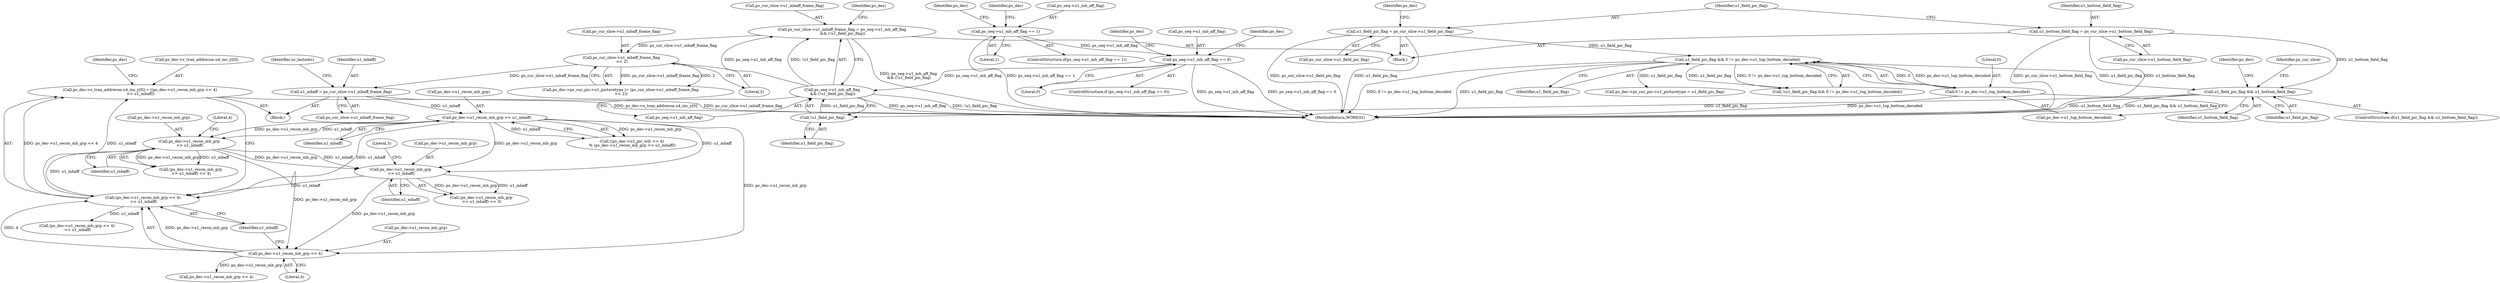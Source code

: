 digraph "0_Android_0b23c81c3dd9ec38f7e6806a3955fed1925541a0_3@pointer" {
"1001864" [label="(Call,ps_dec->s_tran_addrecon.u4_inc_y[0] = ((ps_dec->u1_recon_mb_grp << 4)\n >> u1_mbaff))"];
"1001872" [label="(Call,(ps_dec->u1_recon_mb_grp << 4)\n >> u1_mbaff)"];
"1001873" [label="(Call,ps_dec->u1_recon_mb_grp << 4)"];
"1001761" [label="(Call,ps_dec->u1_recon_mb_grp >> u1_mbaff)"];
"1001747" [label="(Call,u1_mbaff = ps_cur_slice->u1_mbaff_frame_flag)"];
"1001364" [label="(Call,ps_cur_slice->u1_mbaff_frame_flag\n << 2)"];
"1001348" [label="(Call,ps_cur_slice->u1_mbaff_frame_flag = ps_seq->u1_mb_aff_flag\n && (!u1_field_pic_flag))"];
"1001352" [label="(Call,ps_seq->u1_mb_aff_flag\n && (!u1_field_pic_flag))"];
"1000312" [label="(Call,ps_seq->u1_mb_aff_flag == 0)"];
"1000284" [label="(Call,ps_seq->u1_mb_aff_flag == 1)"];
"1001356" [label="(Call,!u1_field_pic_flag)"];
"1001245" [label="(Call,u1_field_pic_flag && u1_bottom_field_flag)"];
"1000814" [label="(Call,u1_field_pic_flag && 0 != ps_dec->u1_top_bottom_decoded)"];
"1000181" [label="(Call,u1_field_pic_flag = ps_cur_slice->u1_field_pic_flag)"];
"1000816" [label="(Call,0 != ps_dec->u1_top_bottom_decoded)"];
"1000175" [label="(Call,u1_bottom_field_flag = ps_cur_slice->u1_bottom_field_flag)"];
"1001790" [label="(Call,ps_dec->u1_recon_mb_grp\n >> u1_mbaff)"];
"1001775" [label="(Call,ps_dec->u1_recon_mb_grp\n >> u1_mbaff)"];
"1001874" [label="(Call,ps_dec->u1_recon_mb_grp)"];
"1001255" [label="(Identifier,ps_dec)"];
"1000288" [label="(Literal,1)"];
"1001865" [label="(Call,ps_dec->s_tran_addrecon.u4_inc_y[0])"];
"1000814" [label="(Call,u1_field_pic_flag && 0 != ps_dec->u1_top_bottom_decoded)"];
"1001888" [label="(Call,ps_dec->u1_recon_mb_grp << 4)"];
"1000191" [label="(Identifier,ps_dec)"];
"1001755" [label="(Call,((ps_dec->u2_pic_wd) >> 4)\n % (ps_dec->u1_recon_mb_grp >> u1_mbaff))"];
"1000311" [label="(ControlStructure,if (ps_seq->u1_mb_aff_flag == 0))"];
"1001364" [label="(Call,ps_cur_slice->u1_mbaff_frame_flag\n << 2)"];
"1001368" [label="(Literal,2)"];
"1000816" [label="(Call,0 != ps_dec->u1_top_bottom_decoded)"];
"1001154" [label="(Call,ps_dec->ps_cur_pic->u1_picturetype = u1_field_pic_flag)"];
"1000175" [label="(Call,u1_bottom_field_flag = ps_cur_slice->u1_bottom_field_flag)"];
"1000320" [label="(Identifier,ps_dec)"];
"1001873" [label="(Call,ps_dec->u1_recon_mb_grp << 4)"];
"1000813" [label="(Call,!(u1_field_pic_flag && 0 != ps_dec->u1_top_bottom_decoded))"];
"1001883" [label="(Identifier,ps_dec)"];
"1001765" [label="(Identifier,u1_mbaff)"];
"1001872" [label="(Call,(ps_dec->u1_recon_mb_grp << 4)\n >> u1_mbaff)"];
"1000177" [label="(Call,ps_cur_slice->u1_bottom_field_flag)"];
"1001348" [label="(Call,ps_cur_slice->u1_mbaff_frame_flag = ps_seq->u1_mb_aff_flag\n && (!u1_field_pic_flag))"];
"1000176" [label="(Identifier,u1_bottom_field_flag)"];
"1001794" [label="(Identifier,u1_mbaff)"];
"1001761" [label="(Call,ps_dec->u1_recon_mb_grp >> u1_mbaff)"];
"1001747" [label="(Call,u1_mbaff = ps_cur_slice->u1_mbaff_frame_flag)"];
"1001358" [label="(Call,ps_dec->ps_cur_pic->u1_picturetype |= (ps_cur_slice->u1_mbaff_frame_flag\n << 2))"];
"1000818" [label="(Call,ps_dec->u1_top_bottom_decoded)"];
"1001779" [label="(Identifier,u1_mbaff)"];
"1001780" [label="(Literal,4)"];
"1000292" [label="(Identifier,ps_dec)"];
"1002159" [label="(MethodReturn,WORD32)"];
"1000283" [label="(ControlStructure,if(ps_seq->u1_mb_aff_flag == 1))"];
"1001365" [label="(Call,ps_cur_slice->u1_mbaff_frame_flag)"];
"1001790" [label="(Call,ps_dec->u1_recon_mb_grp\n >> u1_mbaff)"];
"1000181" [label="(Call,u1_field_pic_flag = ps_cur_slice->u1_field_pic_flag)"];
"1000815" [label="(Identifier,u1_field_pic_flag)"];
"1001887" [label="(Call,(ps_dec->u1_recon_mb_grp << 4)\n >> u1_mbaff)"];
"1000312" [label="(Call,ps_seq->u1_mb_aff_flag == 0)"];
"1001352" [label="(Call,ps_seq->u1_mb_aff_flag\n && (!u1_field_pic_flag))"];
"1001789" [label="(Call,(ps_dec->u1_recon_mb_grp\n >> u1_mbaff) << 3)"];
"1001356" [label="(Call,!u1_field_pic_flag)"];
"1001350" [label="(Identifier,ps_cur_slice)"];
"1000182" [label="(Identifier,u1_field_pic_flag)"];
"1001774" [label="(Call,(ps_dec->u1_recon_mb_grp\n >> u1_mbaff) << 4)"];
"1000141" [label="(Block,)"];
"1001357" [label="(Identifier,u1_field_pic_flag)"];
"1001795" [label="(Literal,3)"];
"1001864" [label="(Call,ps_dec->s_tran_addrecon.u4_inc_y[0] = ((ps_dec->u1_recon_mb_grp << 4)\n >> u1_mbaff))"];
"1001762" [label="(Call,ps_dec->u1_recon_mb_grp)"];
"1000284" [label="(Call,ps_seq->u1_mb_aff_flag == 1)"];
"1001776" [label="(Call,ps_dec->u1_recon_mb_grp)"];
"1001353" [label="(Call,ps_seq->u1_mb_aff_flag)"];
"1000313" [label="(Call,ps_seq->u1_mb_aff_flag)"];
"1000308" [label="(Identifier,ps_dec)"];
"1001878" [label="(Identifier,u1_mbaff)"];
"1000325" [label="(Identifier,ps_dec)"];
"1001247" [label="(Identifier,u1_bottom_field_flag)"];
"1001749" [label="(Call,ps_cur_slice->u1_mbaff_frame_flag)"];
"1001748" [label="(Identifier,u1_mbaff)"];
"1000316" [label="(Literal,0)"];
"1000285" [label="(Call,ps_seq->u1_mb_aff_flag)"];
"1001754" [label="(Identifier,uc_lastmbs)"];
"1001361" [label="(Identifier,ps_dec)"];
"1001245" [label="(Call,u1_field_pic_flag && u1_bottom_field_flag)"];
"1000183" [label="(Call,ps_cur_slice->u1_field_pic_flag)"];
"1001791" [label="(Call,ps_dec->u1_recon_mb_grp)"];
"1000817" [label="(Literal,0)"];
"1001737" [label="(Block,)"];
"1001246" [label="(Identifier,u1_field_pic_flag)"];
"1001775" [label="(Call,ps_dec->u1_recon_mb_grp\n >> u1_mbaff)"];
"1001349" [label="(Call,ps_cur_slice->u1_mbaff_frame_flag)"];
"1001244" [label="(ControlStructure,if(u1_field_pic_flag && u1_bottom_field_flag))"];
"1001877" [label="(Literal,4)"];
"1001864" -> "1001737"  [label="AST: "];
"1001864" -> "1001872"  [label="CFG: "];
"1001865" -> "1001864"  [label="AST: "];
"1001872" -> "1001864"  [label="AST: "];
"1001883" -> "1001864"  [label="CFG: "];
"1001864" -> "1002159"  [label="DDG: ps_dec->s_tran_addrecon.u4_inc_y[0]"];
"1001872" -> "1001864"  [label="DDG: ps_dec->u1_recon_mb_grp << 4"];
"1001872" -> "1001864"  [label="DDG: u1_mbaff"];
"1001872" -> "1001878"  [label="CFG: "];
"1001873" -> "1001872"  [label="AST: "];
"1001878" -> "1001872"  [label="AST: "];
"1001873" -> "1001872"  [label="DDG: ps_dec->u1_recon_mb_grp"];
"1001873" -> "1001872"  [label="DDG: 4"];
"1001775" -> "1001872"  [label="DDG: u1_mbaff"];
"1001790" -> "1001872"  [label="DDG: u1_mbaff"];
"1001761" -> "1001872"  [label="DDG: u1_mbaff"];
"1001872" -> "1001887"  [label="DDG: u1_mbaff"];
"1001873" -> "1001877"  [label="CFG: "];
"1001874" -> "1001873"  [label="AST: "];
"1001877" -> "1001873"  [label="AST: "];
"1001878" -> "1001873"  [label="CFG: "];
"1001761" -> "1001873"  [label="DDG: ps_dec->u1_recon_mb_grp"];
"1001790" -> "1001873"  [label="DDG: ps_dec->u1_recon_mb_grp"];
"1001775" -> "1001873"  [label="DDG: ps_dec->u1_recon_mb_grp"];
"1001873" -> "1001888"  [label="DDG: ps_dec->u1_recon_mb_grp"];
"1001761" -> "1001755"  [label="AST: "];
"1001761" -> "1001765"  [label="CFG: "];
"1001762" -> "1001761"  [label="AST: "];
"1001765" -> "1001761"  [label="AST: "];
"1001755" -> "1001761"  [label="CFG: "];
"1001761" -> "1001755"  [label="DDG: ps_dec->u1_recon_mb_grp"];
"1001761" -> "1001755"  [label="DDG: u1_mbaff"];
"1001747" -> "1001761"  [label="DDG: u1_mbaff"];
"1001761" -> "1001775"  [label="DDG: ps_dec->u1_recon_mb_grp"];
"1001761" -> "1001775"  [label="DDG: u1_mbaff"];
"1001761" -> "1001790"  [label="DDG: ps_dec->u1_recon_mb_grp"];
"1001761" -> "1001790"  [label="DDG: u1_mbaff"];
"1001747" -> "1001737"  [label="AST: "];
"1001747" -> "1001749"  [label="CFG: "];
"1001748" -> "1001747"  [label="AST: "];
"1001749" -> "1001747"  [label="AST: "];
"1001754" -> "1001747"  [label="CFG: "];
"1001747" -> "1002159"  [label="DDG: ps_cur_slice->u1_mbaff_frame_flag"];
"1001364" -> "1001747"  [label="DDG: ps_cur_slice->u1_mbaff_frame_flag"];
"1001364" -> "1001358"  [label="AST: "];
"1001364" -> "1001368"  [label="CFG: "];
"1001365" -> "1001364"  [label="AST: "];
"1001368" -> "1001364"  [label="AST: "];
"1001358" -> "1001364"  [label="CFG: "];
"1001364" -> "1001358"  [label="DDG: ps_cur_slice->u1_mbaff_frame_flag"];
"1001364" -> "1001358"  [label="DDG: 2"];
"1001348" -> "1001364"  [label="DDG: ps_cur_slice->u1_mbaff_frame_flag"];
"1001348" -> "1000141"  [label="AST: "];
"1001348" -> "1001352"  [label="CFG: "];
"1001349" -> "1001348"  [label="AST: "];
"1001352" -> "1001348"  [label="AST: "];
"1001361" -> "1001348"  [label="CFG: "];
"1001348" -> "1002159"  [label="DDG: ps_seq->u1_mb_aff_flag\n && (!u1_field_pic_flag)"];
"1001352" -> "1001348"  [label="DDG: ps_seq->u1_mb_aff_flag"];
"1001352" -> "1001348"  [label="DDG: !u1_field_pic_flag"];
"1001352" -> "1001353"  [label="CFG: "];
"1001352" -> "1001356"  [label="CFG: "];
"1001353" -> "1001352"  [label="AST: "];
"1001356" -> "1001352"  [label="AST: "];
"1001352" -> "1002159"  [label="DDG: ps_seq->u1_mb_aff_flag"];
"1001352" -> "1002159"  [label="DDG: !u1_field_pic_flag"];
"1000312" -> "1001352"  [label="DDG: ps_seq->u1_mb_aff_flag"];
"1001356" -> "1001352"  [label="DDG: u1_field_pic_flag"];
"1000312" -> "1000311"  [label="AST: "];
"1000312" -> "1000316"  [label="CFG: "];
"1000313" -> "1000312"  [label="AST: "];
"1000316" -> "1000312"  [label="AST: "];
"1000320" -> "1000312"  [label="CFG: "];
"1000325" -> "1000312"  [label="CFG: "];
"1000312" -> "1002159"  [label="DDG: ps_seq->u1_mb_aff_flag == 0"];
"1000312" -> "1002159"  [label="DDG: ps_seq->u1_mb_aff_flag"];
"1000284" -> "1000312"  [label="DDG: ps_seq->u1_mb_aff_flag"];
"1000284" -> "1000283"  [label="AST: "];
"1000284" -> "1000288"  [label="CFG: "];
"1000285" -> "1000284"  [label="AST: "];
"1000288" -> "1000284"  [label="AST: "];
"1000292" -> "1000284"  [label="CFG: "];
"1000308" -> "1000284"  [label="CFG: "];
"1000284" -> "1002159"  [label="DDG: ps_seq->u1_mb_aff_flag == 1"];
"1001356" -> "1001357"  [label="CFG: "];
"1001357" -> "1001356"  [label="AST: "];
"1001245" -> "1001356"  [label="DDG: u1_field_pic_flag"];
"1001245" -> "1001244"  [label="AST: "];
"1001245" -> "1001246"  [label="CFG: "];
"1001245" -> "1001247"  [label="CFG: "];
"1001246" -> "1001245"  [label="AST: "];
"1001247" -> "1001245"  [label="AST: "];
"1001255" -> "1001245"  [label="CFG: "];
"1001350" -> "1001245"  [label="CFG: "];
"1001245" -> "1002159"  [label="DDG: u1_bottom_field_flag"];
"1001245" -> "1002159"  [label="DDG: u1_field_pic_flag && u1_bottom_field_flag"];
"1000814" -> "1001245"  [label="DDG: u1_field_pic_flag"];
"1000175" -> "1001245"  [label="DDG: u1_bottom_field_flag"];
"1000814" -> "1000813"  [label="AST: "];
"1000814" -> "1000815"  [label="CFG: "];
"1000814" -> "1000816"  [label="CFG: "];
"1000815" -> "1000814"  [label="AST: "];
"1000816" -> "1000814"  [label="AST: "];
"1000813" -> "1000814"  [label="CFG: "];
"1000814" -> "1002159"  [label="DDG: 0 != ps_dec->u1_top_bottom_decoded"];
"1000814" -> "1002159"  [label="DDG: u1_field_pic_flag"];
"1000814" -> "1000813"  [label="DDG: u1_field_pic_flag"];
"1000814" -> "1000813"  [label="DDG: 0 != ps_dec->u1_top_bottom_decoded"];
"1000181" -> "1000814"  [label="DDG: u1_field_pic_flag"];
"1000816" -> "1000814"  [label="DDG: 0"];
"1000816" -> "1000814"  [label="DDG: ps_dec->u1_top_bottom_decoded"];
"1000814" -> "1001154"  [label="DDG: u1_field_pic_flag"];
"1000181" -> "1000141"  [label="AST: "];
"1000181" -> "1000183"  [label="CFG: "];
"1000182" -> "1000181"  [label="AST: "];
"1000183" -> "1000181"  [label="AST: "];
"1000191" -> "1000181"  [label="CFG: "];
"1000181" -> "1002159"  [label="DDG: u1_field_pic_flag"];
"1000181" -> "1002159"  [label="DDG: ps_cur_slice->u1_field_pic_flag"];
"1000816" -> "1000818"  [label="CFG: "];
"1000817" -> "1000816"  [label="AST: "];
"1000818" -> "1000816"  [label="AST: "];
"1000816" -> "1002159"  [label="DDG: ps_dec->u1_top_bottom_decoded"];
"1000175" -> "1000141"  [label="AST: "];
"1000175" -> "1000177"  [label="CFG: "];
"1000176" -> "1000175"  [label="AST: "];
"1000177" -> "1000175"  [label="AST: "];
"1000182" -> "1000175"  [label="CFG: "];
"1000175" -> "1002159"  [label="DDG: u1_bottom_field_flag"];
"1000175" -> "1002159"  [label="DDG: ps_cur_slice->u1_bottom_field_flag"];
"1001790" -> "1001789"  [label="AST: "];
"1001790" -> "1001794"  [label="CFG: "];
"1001791" -> "1001790"  [label="AST: "];
"1001794" -> "1001790"  [label="AST: "];
"1001795" -> "1001790"  [label="CFG: "];
"1001790" -> "1001789"  [label="DDG: ps_dec->u1_recon_mb_grp"];
"1001790" -> "1001789"  [label="DDG: u1_mbaff"];
"1001775" -> "1001790"  [label="DDG: ps_dec->u1_recon_mb_grp"];
"1001775" -> "1001790"  [label="DDG: u1_mbaff"];
"1001775" -> "1001774"  [label="AST: "];
"1001775" -> "1001779"  [label="CFG: "];
"1001776" -> "1001775"  [label="AST: "];
"1001779" -> "1001775"  [label="AST: "];
"1001780" -> "1001775"  [label="CFG: "];
"1001775" -> "1001774"  [label="DDG: ps_dec->u1_recon_mb_grp"];
"1001775" -> "1001774"  [label="DDG: u1_mbaff"];
}
